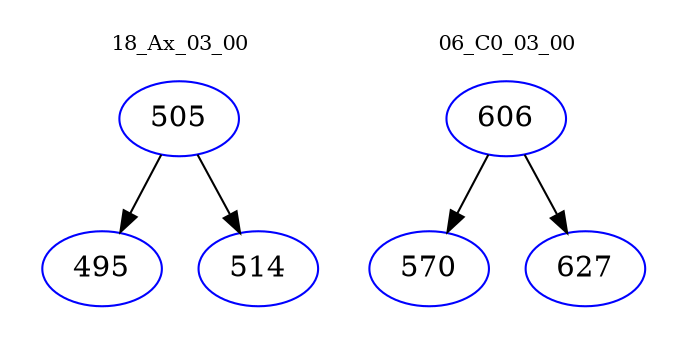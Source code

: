 digraph{
subgraph cluster_0 {
color = white
label = "18_Ax_03_00";
fontsize=10;
T0_505 [label="505", color="blue"]
T0_505 -> T0_495 [color="black"]
T0_495 [label="495", color="blue"]
T0_505 -> T0_514 [color="black"]
T0_514 [label="514", color="blue"]
}
subgraph cluster_1 {
color = white
label = "06_C0_03_00";
fontsize=10;
T1_606 [label="606", color="blue"]
T1_606 -> T1_570 [color="black"]
T1_570 [label="570", color="blue"]
T1_606 -> T1_627 [color="black"]
T1_627 [label="627", color="blue"]
}
}
